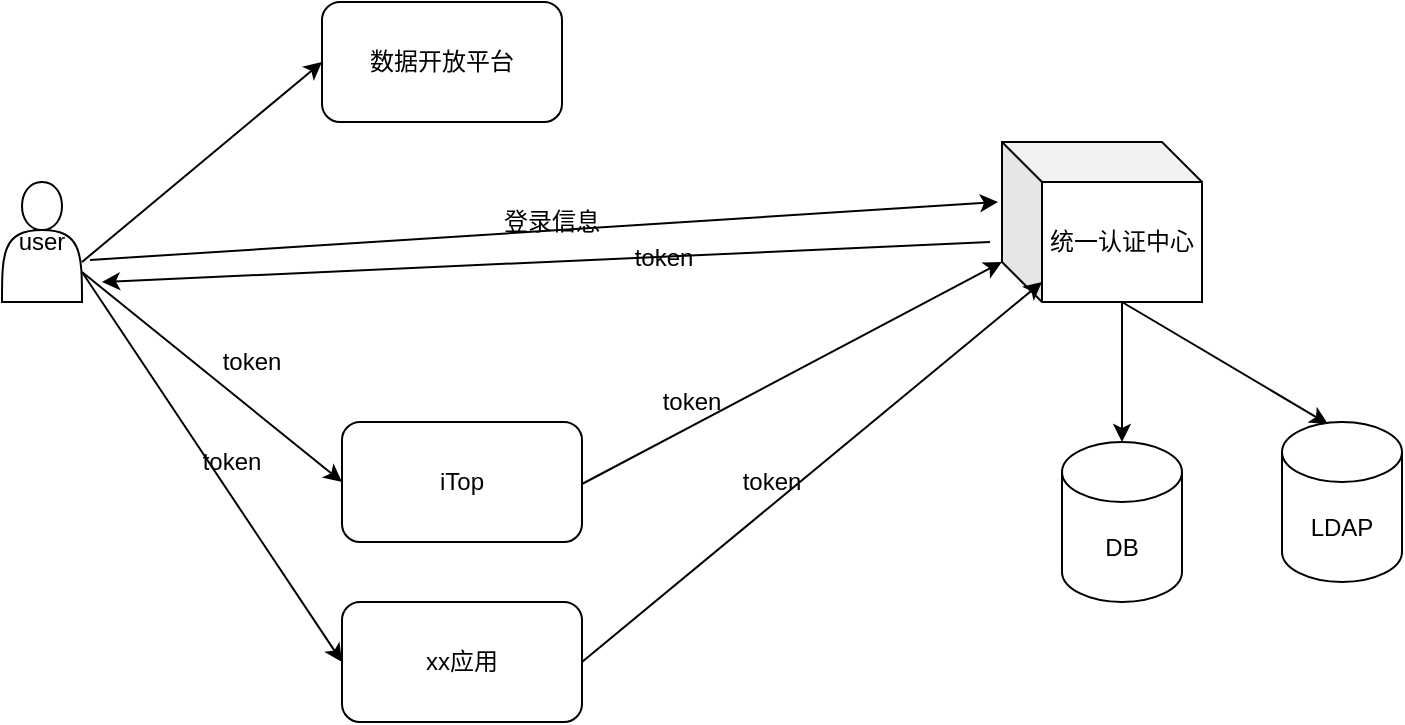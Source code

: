 <mxfile version="14.4.3" type="github">
  <diagram id="q-4ib1LayXT5RF_i7sWV" name="第 1 页">
    <mxGraphModel dx="1422" dy="794" grid="1" gridSize="10" guides="1" tooltips="1" connect="1" arrows="1" fold="1" page="1" pageScale="1" pageWidth="827" pageHeight="1169" math="0" shadow="0">
      <root>
        <mxCell id="0" />
        <mxCell id="1" parent="0" />
        <mxCell id="T8Cc8VbdomCza-Y_xZad-1" value="user" style="shape=actor;whiteSpace=wrap;html=1;" vertex="1" parent="1">
          <mxGeometry x="60" y="240" width="40" height="60" as="geometry" />
        </mxCell>
        <mxCell id="T8Cc8VbdomCza-Y_xZad-5" value="数据开放平台" style="rounded=1;whiteSpace=wrap;html=1;" vertex="1" parent="1">
          <mxGeometry x="220" y="150" width="120" height="60" as="geometry" />
        </mxCell>
        <mxCell id="T8Cc8VbdomCza-Y_xZad-6" value="iTop" style="rounded=1;whiteSpace=wrap;html=1;" vertex="1" parent="1">
          <mxGeometry x="230" y="360" width="120" height="60" as="geometry" />
        </mxCell>
        <mxCell id="T8Cc8VbdomCza-Y_xZad-7" value="xx应用" style="rounded=1;whiteSpace=wrap;html=1;" vertex="1" parent="1">
          <mxGeometry x="230" y="450" width="120" height="60" as="geometry" />
        </mxCell>
        <mxCell id="T8Cc8VbdomCza-Y_xZad-8" value="统一认证中心" style="shape=cube;whiteSpace=wrap;html=1;boundedLbl=1;backgroundOutline=1;darkOpacity=0.05;darkOpacity2=0.1;" vertex="1" parent="1">
          <mxGeometry x="560" y="220" width="100" height="80" as="geometry" />
        </mxCell>
        <mxCell id="T8Cc8VbdomCza-Y_xZad-10" value="" style="endArrow=classic;html=1;entryX=0;entryY=0.5;entryDx=0;entryDy=0;" edge="1" parent="1" target="T8Cc8VbdomCza-Y_xZad-5">
          <mxGeometry width="50" height="50" relative="1" as="geometry">
            <mxPoint x="100" y="280" as="sourcePoint" />
            <mxPoint x="170" y="200" as="targetPoint" />
          </mxGeometry>
        </mxCell>
        <mxCell id="T8Cc8VbdomCza-Y_xZad-11" value="" style="endArrow=classic;html=1;entryX=0;entryY=0.5;entryDx=0;entryDy=0;exitX=1;exitY=0.75;exitDx=0;exitDy=0;" edge="1" parent="1" source="T8Cc8VbdomCza-Y_xZad-1" target="T8Cc8VbdomCza-Y_xZad-6">
          <mxGeometry width="50" height="50" relative="1" as="geometry">
            <mxPoint x="120" y="310" as="sourcePoint" />
            <mxPoint x="170" y="260" as="targetPoint" />
          </mxGeometry>
        </mxCell>
        <mxCell id="T8Cc8VbdomCza-Y_xZad-12" value="" style="endArrow=classic;html=1;entryX=0;entryY=0.5;entryDx=0;entryDy=0;exitX=1;exitY=0.75;exitDx=0;exitDy=0;" edge="1" parent="1" source="T8Cc8VbdomCza-Y_xZad-1" target="T8Cc8VbdomCza-Y_xZad-7">
          <mxGeometry width="50" height="50" relative="1" as="geometry">
            <mxPoint x="100" y="350" as="sourcePoint" />
            <mxPoint x="150" y="300" as="targetPoint" />
          </mxGeometry>
        </mxCell>
        <mxCell id="T8Cc8VbdomCza-Y_xZad-13" value="DB" style="shape=cylinder3;whiteSpace=wrap;html=1;boundedLbl=1;backgroundOutline=1;size=15;" vertex="1" parent="1">
          <mxGeometry x="590" y="370" width="60" height="80" as="geometry" />
        </mxCell>
        <mxCell id="T8Cc8VbdomCza-Y_xZad-14" value="LDAP" style="shape=cylinder3;whiteSpace=wrap;html=1;boundedLbl=1;backgroundOutline=1;size=15;" vertex="1" parent="1">
          <mxGeometry x="700" y="360" width="60" height="80" as="geometry" />
        </mxCell>
        <mxCell id="T8Cc8VbdomCza-Y_xZad-15" value="" style="endArrow=classic;html=1;exitX=0;exitY=0;exitDx=60;exitDy=80;exitPerimeter=0;" edge="1" parent="1" source="T8Cc8VbdomCza-Y_xZad-8" target="T8Cc8VbdomCza-Y_xZad-13">
          <mxGeometry width="50" height="50" relative="1" as="geometry">
            <mxPoint x="390" y="430" as="sourcePoint" />
            <mxPoint x="440" y="380" as="targetPoint" />
          </mxGeometry>
        </mxCell>
        <mxCell id="T8Cc8VbdomCza-Y_xZad-16" value="" style="endArrow=classic;html=1;exitX=0;exitY=0;exitDx=60;exitDy=80;exitPerimeter=0;entryX=0.383;entryY=0.013;entryDx=0;entryDy=0;entryPerimeter=0;" edge="1" parent="1" source="T8Cc8VbdomCza-Y_xZad-8" target="T8Cc8VbdomCza-Y_xZad-14">
          <mxGeometry width="50" height="50" relative="1" as="geometry">
            <mxPoint x="589.04" y="319.04" as="sourcePoint" />
            <mxPoint x="700" y="404" as="targetPoint" />
            <Array as="points" />
          </mxGeometry>
        </mxCell>
        <mxCell id="T8Cc8VbdomCza-Y_xZad-17" value="" style="endArrow=classic;html=1;exitX=1.1;exitY=0.65;exitDx=0;exitDy=0;exitPerimeter=0;" edge="1" parent="1" source="T8Cc8VbdomCza-Y_xZad-1">
          <mxGeometry width="50" height="50" relative="1" as="geometry">
            <mxPoint x="110" y="284" as="sourcePoint" />
            <mxPoint x="558" y="250" as="targetPoint" />
          </mxGeometry>
        </mxCell>
        <mxCell id="T8Cc8VbdomCza-Y_xZad-18" value="" style="endArrow=classic;html=1;entryX=0;entryY=0;entryDx=0;entryDy=60;entryPerimeter=0;" edge="1" parent="1" target="T8Cc8VbdomCza-Y_xZad-8">
          <mxGeometry width="50" height="50" relative="1" as="geometry">
            <mxPoint x="350" y="391" as="sourcePoint" />
            <mxPoint x="530" y="300" as="targetPoint" />
          </mxGeometry>
        </mxCell>
        <mxCell id="T8Cc8VbdomCza-Y_xZad-19" value="" style="endArrow=classic;html=1;" edge="1" parent="1">
          <mxGeometry width="50" height="50" relative="1" as="geometry">
            <mxPoint x="554" y="270" as="sourcePoint" />
            <mxPoint x="110" y="290" as="targetPoint" />
            <Array as="points">
              <mxPoint x="554" y="270" />
            </Array>
          </mxGeometry>
        </mxCell>
        <mxCell id="T8Cc8VbdomCza-Y_xZad-20" value="" style="endArrow=classic;html=1;exitX=1;exitY=0.5;exitDx=0;exitDy=0;" edge="1" parent="1" source="T8Cc8VbdomCza-Y_xZad-7">
          <mxGeometry width="50" height="50" relative="1" as="geometry">
            <mxPoint x="350" y="500" as="sourcePoint" />
            <mxPoint x="580" y="290" as="targetPoint" />
          </mxGeometry>
        </mxCell>
        <mxCell id="T8Cc8VbdomCza-Y_xZad-21" value="登录信息" style="text;html=1;strokeColor=none;fillColor=none;align=center;verticalAlign=middle;whiteSpace=wrap;rounded=0;" vertex="1" parent="1">
          <mxGeometry x="310" y="250" width="50" height="20" as="geometry" />
        </mxCell>
        <mxCell id="T8Cc8VbdomCza-Y_xZad-24" value="token" style="text;html=1;strokeColor=none;fillColor=none;align=center;verticalAlign=middle;whiteSpace=wrap;rounded=0;" vertex="1" parent="1">
          <mxGeometry x="366" y="268" width="50" height="20" as="geometry" />
        </mxCell>
        <mxCell id="T8Cc8VbdomCza-Y_xZad-27" value="token" style="text;html=1;strokeColor=none;fillColor=none;align=center;verticalAlign=middle;whiteSpace=wrap;rounded=0;" vertex="1" parent="1">
          <mxGeometry x="160" y="320" width="50" height="20" as="geometry" />
        </mxCell>
        <mxCell id="T8Cc8VbdomCza-Y_xZad-28" value="token" style="text;html=1;strokeColor=none;fillColor=none;align=center;verticalAlign=middle;whiteSpace=wrap;rounded=0;" vertex="1" parent="1">
          <mxGeometry x="380" y="340" width="50" height="20" as="geometry" />
        </mxCell>
        <mxCell id="T8Cc8VbdomCza-Y_xZad-29" value="token" style="text;html=1;strokeColor=none;fillColor=none;align=center;verticalAlign=middle;whiteSpace=wrap;rounded=0;" vertex="1" parent="1">
          <mxGeometry x="150" y="370" width="50" height="20" as="geometry" />
        </mxCell>
        <mxCell id="T8Cc8VbdomCza-Y_xZad-30" value="token" style="text;html=1;strokeColor=none;fillColor=none;align=center;verticalAlign=middle;whiteSpace=wrap;rounded=0;" vertex="1" parent="1">
          <mxGeometry x="420" y="380" width="50" height="20" as="geometry" />
        </mxCell>
      </root>
    </mxGraphModel>
  </diagram>
</mxfile>
